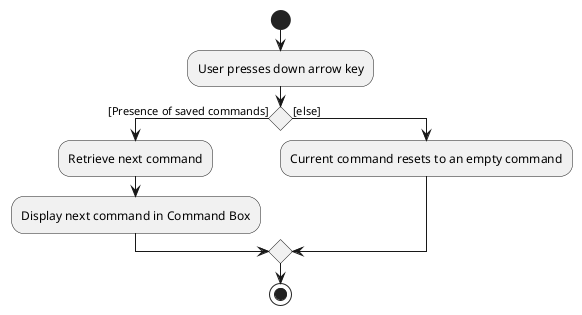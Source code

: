@startuml
'https://plantuml.com/activity-diagram-beta

start
:User presses down arrow key;
if () then ([Presence of saved commands])
    :Retrieve next command;
    :Display next command in Command Box;
else ([else])
:Current command resets to an empty command;
endif
stop

@enduml
